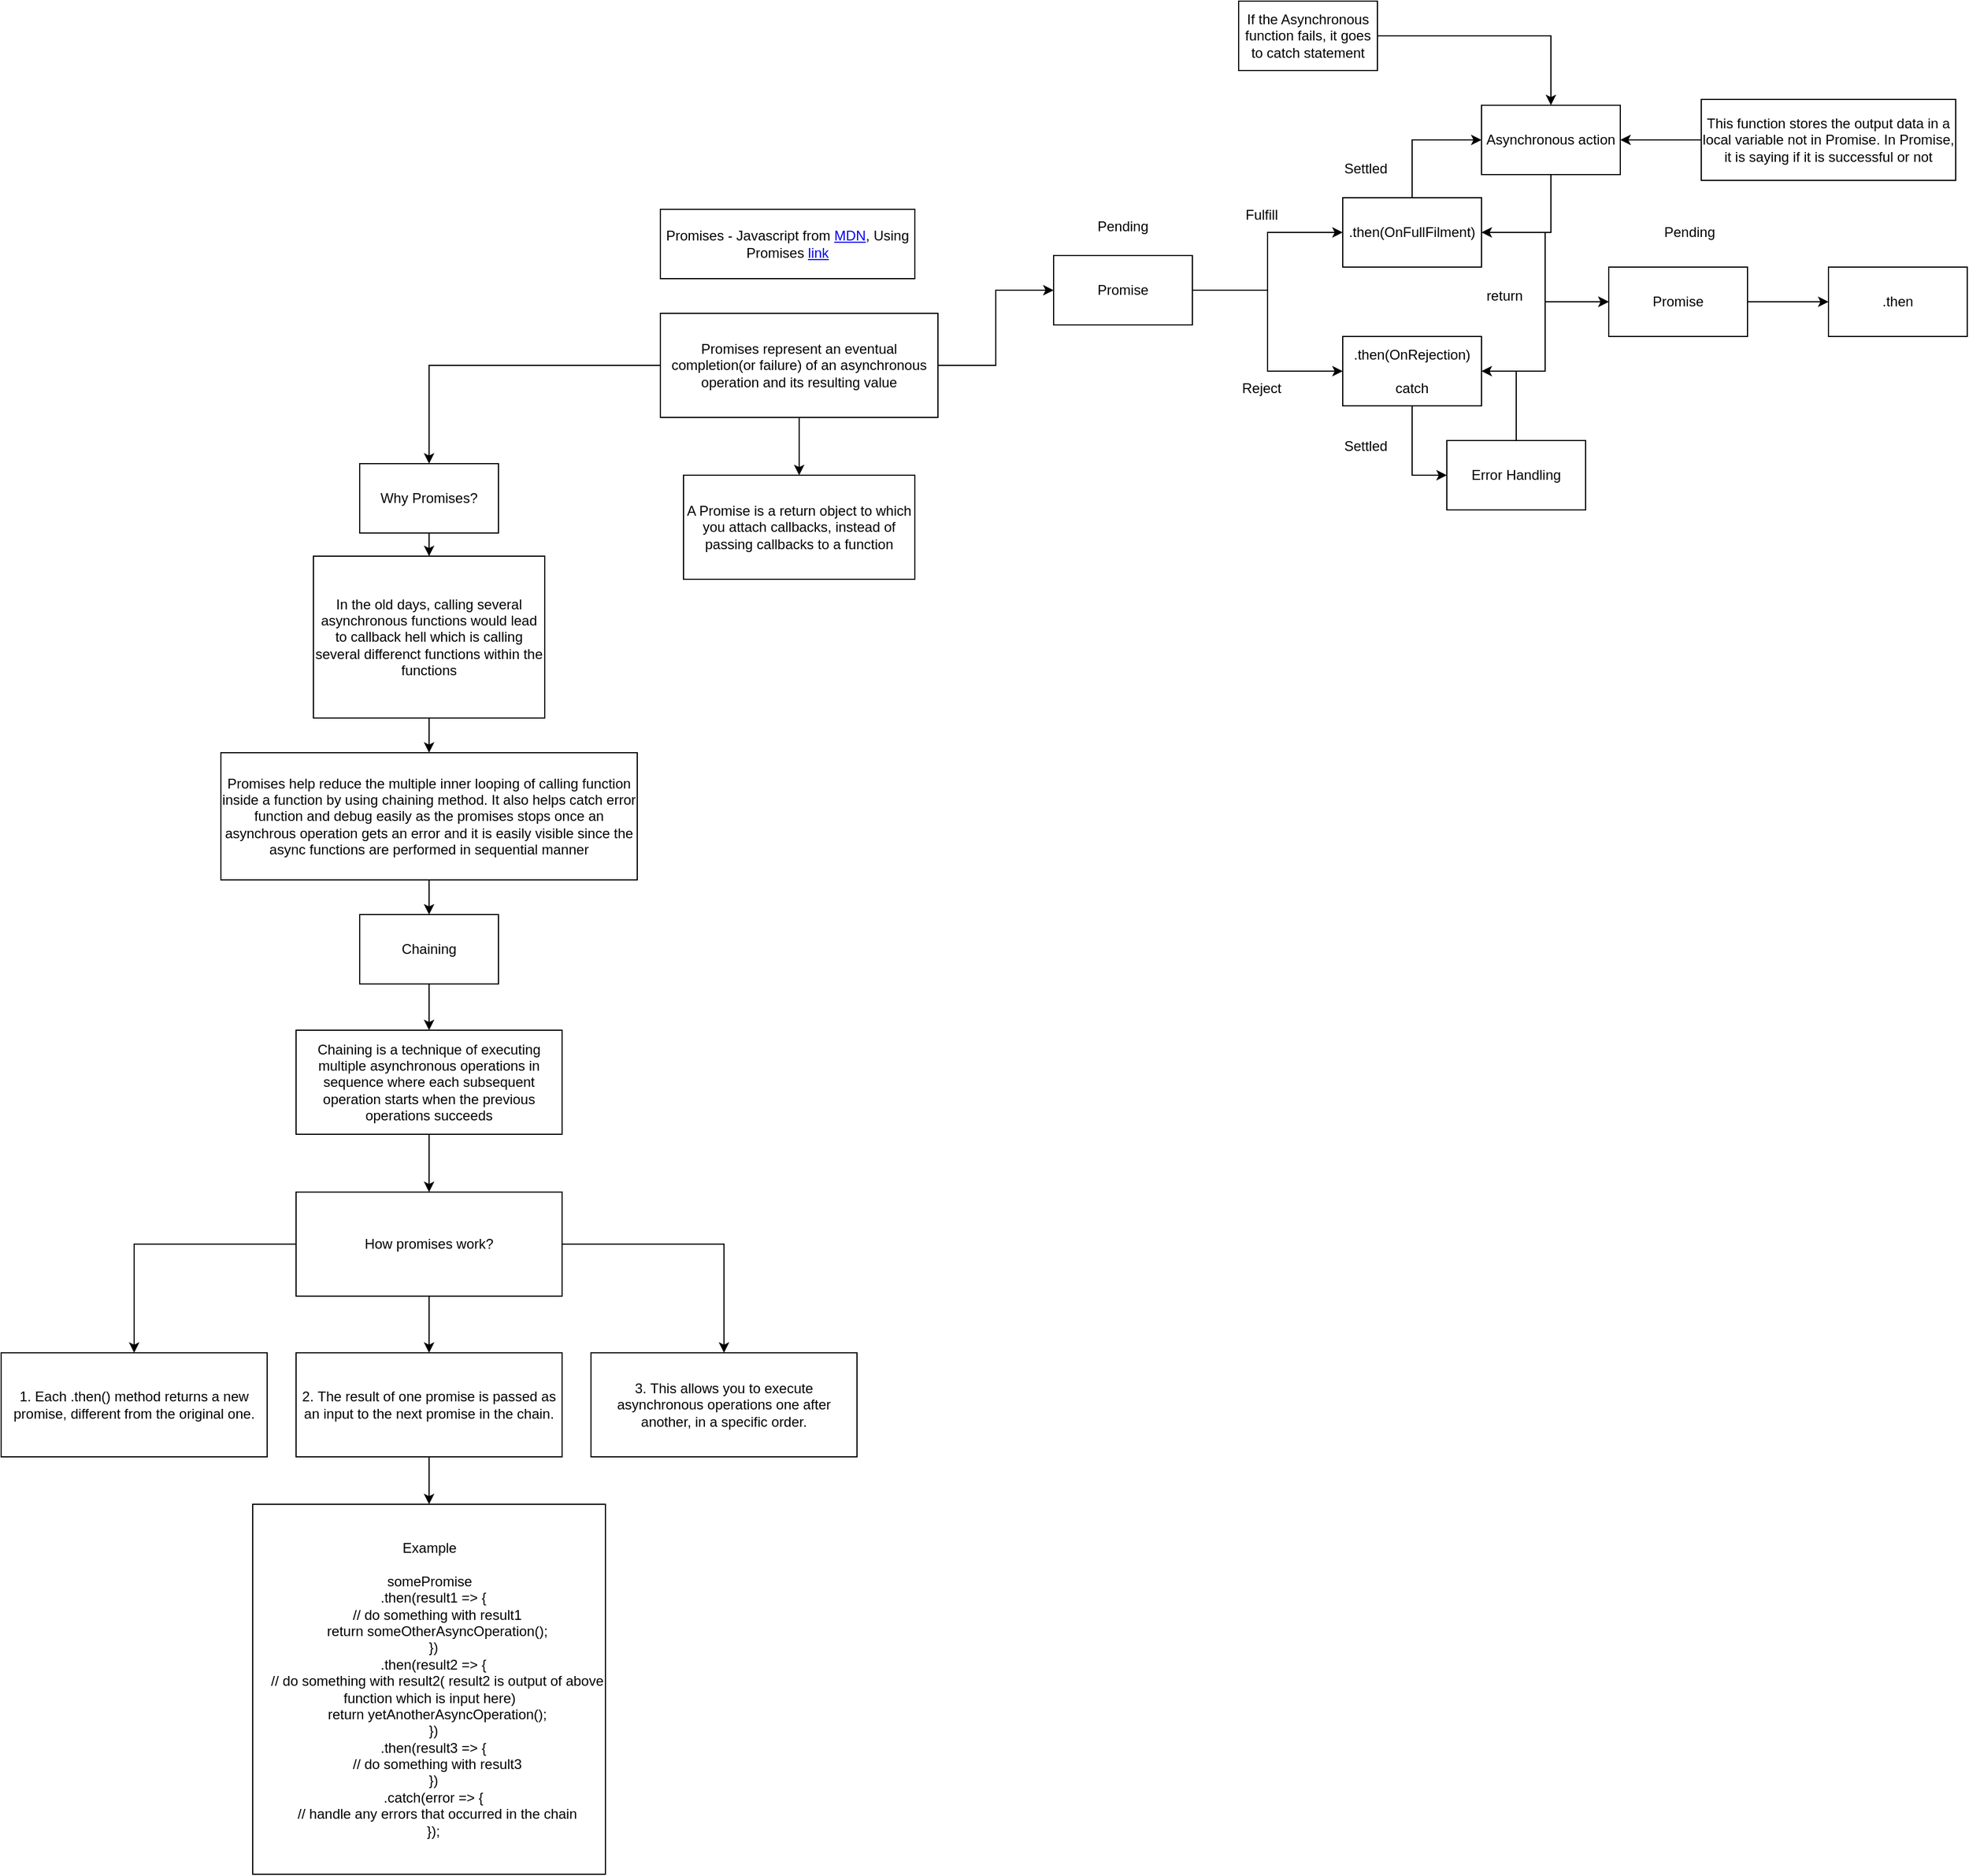<mxfile version="24.7.2" type="github">
  <diagram name="Page-1" id="ZCtTJZgCB-62pgYaLrDs">
    <mxGraphModel dx="1976" dy="1730" grid="1" gridSize="10" guides="1" tooltips="1" connect="1" arrows="1" fold="1" page="1" pageScale="1" pageWidth="827" pageHeight="1169" math="0" shadow="0">
      <root>
        <mxCell id="0" />
        <mxCell id="1" parent="0" />
        <mxCell id="sI7mcvTQRgKkUIXhdQUk-1" value="Promises - Javascript from &lt;a href=&quot;https://developer.mozilla.org/en-US/docs/Web/JavaScript/Reference/Global_Objects/Promise&quot;&gt;MDN&lt;/a&gt;, Using Promises &lt;a href=&quot;https://developer.mozilla.org/en-US/docs/Web/JavaScript/Guide/Using_promises&quot;&gt;link&lt;/a&gt;" style="rounded=0;whiteSpace=wrap;html=1;" vertex="1" parent="1">
          <mxGeometry x="120" y="90" width="220" height="60" as="geometry" />
        </mxCell>
        <mxCell id="sI7mcvTQRgKkUIXhdQUk-32" style="edgeStyle=orthogonalEdgeStyle;rounded=0;orthogonalLoop=1;jettySize=auto;html=1;entryX=0;entryY=0.5;entryDx=0;entryDy=0;" edge="1" parent="1" source="sI7mcvTQRgKkUIXhdQUk-2" target="sI7mcvTQRgKkUIXhdQUk-3">
          <mxGeometry relative="1" as="geometry" />
        </mxCell>
        <mxCell id="sI7mcvTQRgKkUIXhdQUk-34" style="edgeStyle=orthogonalEdgeStyle;rounded=0;orthogonalLoop=1;jettySize=auto;html=1;" edge="1" parent="1" source="sI7mcvTQRgKkUIXhdQUk-2" target="sI7mcvTQRgKkUIXhdQUk-33">
          <mxGeometry relative="1" as="geometry" />
        </mxCell>
        <mxCell id="sI7mcvTQRgKkUIXhdQUk-36" style="edgeStyle=orthogonalEdgeStyle;rounded=0;orthogonalLoop=1;jettySize=auto;html=1;entryX=0.5;entryY=0;entryDx=0;entryDy=0;" edge="1" parent="1" source="sI7mcvTQRgKkUIXhdQUk-2" target="sI7mcvTQRgKkUIXhdQUk-35">
          <mxGeometry relative="1" as="geometry" />
        </mxCell>
        <mxCell id="sI7mcvTQRgKkUIXhdQUk-2" value="Promises represent an eventual completion(or failure) of an asynchronous operation and its resulting value" style="rounded=0;whiteSpace=wrap;html=1;" vertex="1" parent="1">
          <mxGeometry x="120" y="180" width="240" height="90" as="geometry" />
        </mxCell>
        <mxCell id="sI7mcvTQRgKkUIXhdQUk-10" style="edgeStyle=orthogonalEdgeStyle;rounded=0;orthogonalLoop=1;jettySize=auto;html=1;entryX=0;entryY=0.5;entryDx=0;entryDy=0;" edge="1" parent="1" source="sI7mcvTQRgKkUIXhdQUk-3" target="sI7mcvTQRgKkUIXhdQUk-5">
          <mxGeometry relative="1" as="geometry" />
        </mxCell>
        <mxCell id="sI7mcvTQRgKkUIXhdQUk-11" style="edgeStyle=orthogonalEdgeStyle;rounded=0;orthogonalLoop=1;jettySize=auto;html=1;entryX=0;entryY=0.5;entryDx=0;entryDy=0;" edge="1" parent="1" source="sI7mcvTQRgKkUIXhdQUk-3" target="sI7mcvTQRgKkUIXhdQUk-4">
          <mxGeometry relative="1" as="geometry" />
        </mxCell>
        <mxCell id="sI7mcvTQRgKkUIXhdQUk-3" value="Promise" style="rounded=0;whiteSpace=wrap;html=1;" vertex="1" parent="1">
          <mxGeometry x="460" y="130" width="120" height="60" as="geometry" />
        </mxCell>
        <mxCell id="sI7mcvTQRgKkUIXhdQUk-12" style="edgeStyle=orthogonalEdgeStyle;rounded=0;orthogonalLoop=1;jettySize=auto;html=1;entryX=0;entryY=0.5;entryDx=0;entryDy=0;" edge="1" parent="1" source="sI7mcvTQRgKkUIXhdQUk-4" target="sI7mcvTQRgKkUIXhdQUk-6">
          <mxGeometry relative="1" as="geometry" />
        </mxCell>
        <mxCell id="sI7mcvTQRgKkUIXhdQUk-14" style="edgeStyle=orthogonalEdgeStyle;rounded=0;orthogonalLoop=1;jettySize=auto;html=1;" edge="1" parent="1" source="sI7mcvTQRgKkUIXhdQUk-4" target="sI7mcvTQRgKkUIXhdQUk-8">
          <mxGeometry relative="1" as="geometry" />
        </mxCell>
        <mxCell id="sI7mcvTQRgKkUIXhdQUk-4" value=".then(OnFullFilment)" style="rounded=0;whiteSpace=wrap;html=1;" vertex="1" parent="1">
          <mxGeometry x="710" y="80" width="120" height="60" as="geometry" />
        </mxCell>
        <mxCell id="sI7mcvTQRgKkUIXhdQUk-15" style="edgeStyle=orthogonalEdgeStyle;rounded=0;orthogonalLoop=1;jettySize=auto;html=1;entryX=0;entryY=0.5;entryDx=0;entryDy=0;" edge="1" parent="1" source="sI7mcvTQRgKkUIXhdQUk-5" target="sI7mcvTQRgKkUIXhdQUk-7">
          <mxGeometry relative="1" as="geometry" />
        </mxCell>
        <mxCell id="sI7mcvTQRgKkUIXhdQUk-18" style="edgeStyle=orthogonalEdgeStyle;rounded=0;orthogonalLoop=1;jettySize=auto;html=1;entryX=0;entryY=0.5;entryDx=0;entryDy=0;" edge="1" parent="1" source="sI7mcvTQRgKkUIXhdQUk-5" target="sI7mcvTQRgKkUIXhdQUk-8">
          <mxGeometry relative="1" as="geometry" />
        </mxCell>
        <mxCell id="sI7mcvTQRgKkUIXhdQUk-5" value=".then(OnRejection)&lt;br&gt;&lt;br&gt;catch" style="rounded=0;whiteSpace=wrap;html=1;" vertex="1" parent="1">
          <mxGeometry x="710" y="200" width="120" height="60" as="geometry" />
        </mxCell>
        <mxCell id="sI7mcvTQRgKkUIXhdQUk-13" style="edgeStyle=orthogonalEdgeStyle;rounded=0;orthogonalLoop=1;jettySize=auto;html=1;entryX=1;entryY=0.5;entryDx=0;entryDy=0;" edge="1" parent="1" source="sI7mcvTQRgKkUIXhdQUk-6" target="sI7mcvTQRgKkUIXhdQUk-4">
          <mxGeometry relative="1" as="geometry" />
        </mxCell>
        <mxCell id="sI7mcvTQRgKkUIXhdQUk-6" value="Asynchronous action" style="rounded=0;whiteSpace=wrap;html=1;" vertex="1" parent="1">
          <mxGeometry x="830" width="120" height="60" as="geometry" />
        </mxCell>
        <mxCell id="sI7mcvTQRgKkUIXhdQUk-16" style="edgeStyle=orthogonalEdgeStyle;rounded=0;orthogonalLoop=1;jettySize=auto;html=1;entryX=1;entryY=0.5;entryDx=0;entryDy=0;" edge="1" parent="1" source="sI7mcvTQRgKkUIXhdQUk-7" target="sI7mcvTQRgKkUIXhdQUk-5">
          <mxGeometry relative="1" as="geometry" />
        </mxCell>
        <mxCell id="sI7mcvTQRgKkUIXhdQUk-7" value="Error Handling" style="rounded=0;whiteSpace=wrap;html=1;" vertex="1" parent="1">
          <mxGeometry x="800" y="290" width="120" height="60" as="geometry" />
        </mxCell>
        <mxCell id="sI7mcvTQRgKkUIXhdQUk-19" style="edgeStyle=orthogonalEdgeStyle;rounded=0;orthogonalLoop=1;jettySize=auto;html=1;entryX=0;entryY=0.5;entryDx=0;entryDy=0;" edge="1" parent="1" source="sI7mcvTQRgKkUIXhdQUk-8" target="sI7mcvTQRgKkUIXhdQUk-9">
          <mxGeometry relative="1" as="geometry" />
        </mxCell>
        <mxCell id="sI7mcvTQRgKkUIXhdQUk-8" value="Promise" style="rounded=0;whiteSpace=wrap;html=1;" vertex="1" parent="1">
          <mxGeometry x="940" y="140" width="120" height="60" as="geometry" />
        </mxCell>
        <mxCell id="sI7mcvTQRgKkUIXhdQUk-9" value=".then" style="rounded=0;whiteSpace=wrap;html=1;" vertex="1" parent="1">
          <mxGeometry x="1130" y="140" width="120" height="60" as="geometry" />
        </mxCell>
        <mxCell id="sI7mcvTQRgKkUIXhdQUk-20" value="Fulfill" style="text;html=1;align=center;verticalAlign=middle;whiteSpace=wrap;rounded=0;" vertex="1" parent="1">
          <mxGeometry x="610" y="80" width="60" height="30" as="geometry" />
        </mxCell>
        <mxCell id="sI7mcvTQRgKkUIXhdQUk-21" value="Reject" style="text;html=1;align=center;verticalAlign=middle;whiteSpace=wrap;rounded=0;" vertex="1" parent="1">
          <mxGeometry x="610" y="230" width="60" height="30" as="geometry" />
        </mxCell>
        <mxCell id="sI7mcvTQRgKkUIXhdQUk-22" value="Pending" style="text;html=1;align=center;verticalAlign=middle;whiteSpace=wrap;rounded=0;" vertex="1" parent="1">
          <mxGeometry x="490" y="90" width="60" height="30" as="geometry" />
        </mxCell>
        <mxCell id="sI7mcvTQRgKkUIXhdQUk-23" value="Settled" style="text;html=1;align=center;verticalAlign=middle;whiteSpace=wrap;rounded=0;" vertex="1" parent="1">
          <mxGeometry x="700" y="40" width="60" height="30" as="geometry" />
        </mxCell>
        <mxCell id="sI7mcvTQRgKkUIXhdQUk-24" value="Settled" style="text;html=1;align=center;verticalAlign=middle;whiteSpace=wrap;rounded=0;" vertex="1" parent="1">
          <mxGeometry x="700" y="280" width="60" height="30" as="geometry" />
        </mxCell>
        <mxCell id="sI7mcvTQRgKkUIXhdQUk-25" value="return" style="text;html=1;align=center;verticalAlign=middle;whiteSpace=wrap;rounded=0;" vertex="1" parent="1">
          <mxGeometry x="820" y="150" width="60" height="30" as="geometry" />
        </mxCell>
        <mxCell id="sI7mcvTQRgKkUIXhdQUk-26" value="Pending" style="text;html=1;align=center;verticalAlign=middle;whiteSpace=wrap;rounded=0;" vertex="1" parent="1">
          <mxGeometry x="980" y="95" width="60" height="30" as="geometry" />
        </mxCell>
        <mxCell id="sI7mcvTQRgKkUIXhdQUk-29" style="edgeStyle=orthogonalEdgeStyle;rounded=0;orthogonalLoop=1;jettySize=auto;html=1;entryX=1;entryY=0.5;entryDx=0;entryDy=0;" edge="1" parent="1" source="sI7mcvTQRgKkUIXhdQUk-27" target="sI7mcvTQRgKkUIXhdQUk-6">
          <mxGeometry relative="1" as="geometry" />
        </mxCell>
        <mxCell id="sI7mcvTQRgKkUIXhdQUk-27" value="This function stores the output data in a local variable not in Promise. In Promise, it is saying if it is successful or not" style="rounded=0;whiteSpace=wrap;html=1;" vertex="1" parent="1">
          <mxGeometry x="1020" y="-5" width="220" height="70" as="geometry" />
        </mxCell>
        <mxCell id="sI7mcvTQRgKkUIXhdQUk-31" style="edgeStyle=orthogonalEdgeStyle;rounded=0;orthogonalLoop=1;jettySize=auto;html=1;" edge="1" parent="1" source="sI7mcvTQRgKkUIXhdQUk-30" target="sI7mcvTQRgKkUIXhdQUk-6">
          <mxGeometry relative="1" as="geometry" />
        </mxCell>
        <mxCell id="sI7mcvTQRgKkUIXhdQUk-30" value="If the Asynchronous function fails, it goes to catch statement" style="rounded=0;whiteSpace=wrap;html=1;" vertex="1" parent="1">
          <mxGeometry x="620" y="-90" width="120" height="60" as="geometry" />
        </mxCell>
        <mxCell id="sI7mcvTQRgKkUIXhdQUk-33" value="A Promise is a return object to which you attach callbacks, instead of passing callbacks to a function" style="rounded=0;whiteSpace=wrap;html=1;" vertex="1" parent="1">
          <mxGeometry x="140" y="320" width="200" height="90" as="geometry" />
        </mxCell>
        <mxCell id="sI7mcvTQRgKkUIXhdQUk-38" style="edgeStyle=orthogonalEdgeStyle;rounded=0;orthogonalLoop=1;jettySize=auto;html=1;" edge="1" parent="1" source="sI7mcvTQRgKkUIXhdQUk-35" target="sI7mcvTQRgKkUIXhdQUk-37">
          <mxGeometry relative="1" as="geometry" />
        </mxCell>
        <mxCell id="sI7mcvTQRgKkUIXhdQUk-35" value="Why Promises?" style="rounded=0;whiteSpace=wrap;html=1;" vertex="1" parent="1">
          <mxGeometry x="-140" y="310" width="120" height="60" as="geometry" />
        </mxCell>
        <mxCell id="sI7mcvTQRgKkUIXhdQUk-51" style="edgeStyle=orthogonalEdgeStyle;rounded=0;orthogonalLoop=1;jettySize=auto;html=1;" edge="1" parent="1" source="sI7mcvTQRgKkUIXhdQUk-37" target="sI7mcvTQRgKkUIXhdQUk-39">
          <mxGeometry relative="1" as="geometry" />
        </mxCell>
        <mxCell id="sI7mcvTQRgKkUIXhdQUk-37" value="In the old days, calling several asynchronous functions would lead to callback hell which is calling several differenct functions within the functions" style="rounded=0;whiteSpace=wrap;html=1;" vertex="1" parent="1">
          <mxGeometry x="-180" y="390" width="200" height="140" as="geometry" />
        </mxCell>
        <mxCell id="sI7mcvTQRgKkUIXhdQUk-52" style="edgeStyle=orthogonalEdgeStyle;rounded=0;orthogonalLoop=1;jettySize=auto;html=1;" edge="1" parent="1" source="sI7mcvTQRgKkUIXhdQUk-39" target="sI7mcvTQRgKkUIXhdQUk-40">
          <mxGeometry relative="1" as="geometry" />
        </mxCell>
        <mxCell id="sI7mcvTQRgKkUIXhdQUk-39" value="Promises help reduce the multiple inner looping of calling function inside a function by using chaining method. It also helps catch error function and debug easily as the promises stops once an asynchrous operation gets an error and it is easily visible since the async functions are performed in sequential manner" style="rounded=0;whiteSpace=wrap;html=1;" vertex="1" parent="1">
          <mxGeometry x="-260" y="560" width="360" height="110" as="geometry" />
        </mxCell>
        <mxCell id="sI7mcvTQRgKkUIXhdQUk-53" style="edgeStyle=orthogonalEdgeStyle;rounded=0;orthogonalLoop=1;jettySize=auto;html=1;entryX=0.5;entryY=0;entryDx=0;entryDy=0;" edge="1" parent="1" source="sI7mcvTQRgKkUIXhdQUk-40" target="sI7mcvTQRgKkUIXhdQUk-41">
          <mxGeometry relative="1" as="geometry" />
        </mxCell>
        <mxCell id="sI7mcvTQRgKkUIXhdQUk-40" value="Chaining" style="rounded=0;whiteSpace=wrap;html=1;" vertex="1" parent="1">
          <mxGeometry x="-140" y="700" width="120" height="60" as="geometry" />
        </mxCell>
        <mxCell id="sI7mcvTQRgKkUIXhdQUk-54" style="edgeStyle=orthogonalEdgeStyle;rounded=0;orthogonalLoop=1;jettySize=auto;html=1;entryX=0.5;entryY=0;entryDx=0;entryDy=0;" edge="1" parent="1" source="sI7mcvTQRgKkUIXhdQUk-41" target="sI7mcvTQRgKkUIXhdQUk-42">
          <mxGeometry relative="1" as="geometry" />
        </mxCell>
        <mxCell id="sI7mcvTQRgKkUIXhdQUk-41" value="Chaining is a technique of executing multiple asynchronous operations in sequence where each subsequent operation starts when the previous operations succeeds" style="rounded=0;whiteSpace=wrap;html=1;" vertex="1" parent="1">
          <mxGeometry x="-195" y="800" width="230" height="90" as="geometry" />
        </mxCell>
        <mxCell id="sI7mcvTQRgKkUIXhdQUk-46" style="edgeStyle=orthogonalEdgeStyle;rounded=0;orthogonalLoop=1;jettySize=auto;html=1;entryX=0.5;entryY=0;entryDx=0;entryDy=0;" edge="1" parent="1" source="sI7mcvTQRgKkUIXhdQUk-42" target="sI7mcvTQRgKkUIXhdQUk-43">
          <mxGeometry relative="1" as="geometry" />
        </mxCell>
        <mxCell id="sI7mcvTQRgKkUIXhdQUk-47" style="edgeStyle=orthogonalEdgeStyle;rounded=0;orthogonalLoop=1;jettySize=auto;html=1;" edge="1" parent="1" source="sI7mcvTQRgKkUIXhdQUk-42" target="sI7mcvTQRgKkUIXhdQUk-44">
          <mxGeometry relative="1" as="geometry" />
        </mxCell>
        <mxCell id="sI7mcvTQRgKkUIXhdQUk-48" style="edgeStyle=orthogonalEdgeStyle;rounded=0;orthogonalLoop=1;jettySize=auto;html=1;" edge="1" parent="1" source="sI7mcvTQRgKkUIXhdQUk-42" target="sI7mcvTQRgKkUIXhdQUk-45">
          <mxGeometry relative="1" as="geometry" />
        </mxCell>
        <mxCell id="sI7mcvTQRgKkUIXhdQUk-42" value="How promises work?" style="rounded=0;whiteSpace=wrap;html=1;" vertex="1" parent="1">
          <mxGeometry x="-195" y="940" width="230" height="90" as="geometry" />
        </mxCell>
        <mxCell id="sI7mcvTQRgKkUIXhdQUk-43" value="1.&amp;nbsp;Each .then() method returns a new promise, different from the original one." style="rounded=0;whiteSpace=wrap;html=1;" vertex="1" parent="1">
          <mxGeometry x="-450" y="1079" width="230" height="90" as="geometry" />
        </mxCell>
        <mxCell id="sI7mcvTQRgKkUIXhdQUk-50" style="edgeStyle=orthogonalEdgeStyle;rounded=0;orthogonalLoop=1;jettySize=auto;html=1;" edge="1" parent="1" source="sI7mcvTQRgKkUIXhdQUk-44" target="sI7mcvTQRgKkUIXhdQUk-49">
          <mxGeometry relative="1" as="geometry" />
        </mxCell>
        <mxCell id="sI7mcvTQRgKkUIXhdQUk-44" value="2.&amp;nbsp;The result of one promise is passed as an input to the next promise in the chain." style="rounded=0;whiteSpace=wrap;html=1;" vertex="1" parent="1">
          <mxGeometry x="-195" y="1079" width="230" height="90" as="geometry" />
        </mxCell>
        <mxCell id="sI7mcvTQRgKkUIXhdQUk-45" value="3.&amp;nbsp;This allows you to execute asynchronous operations one after another, in a specific order." style="rounded=0;whiteSpace=wrap;html=1;" vertex="1" parent="1">
          <mxGeometry x="60" y="1079" width="230" height="90" as="geometry" />
        </mxCell>
        <mxCell id="sI7mcvTQRgKkUIXhdQUk-49" value="&lt;div&gt;Example&lt;br&gt;&lt;br&gt;somePromise&lt;/div&gt;&lt;div&gt;&amp;nbsp; .then(result1 =&amp;gt; {&lt;/div&gt;&lt;div&gt;&amp;nbsp; &amp;nbsp; // do something with result1&lt;/div&gt;&lt;div&gt;&amp;nbsp; &amp;nbsp; return someOtherAsyncOperation();&lt;/div&gt;&lt;div&gt;&amp;nbsp; })&lt;/div&gt;&lt;div&gt;&amp;nbsp; .then(result2 =&amp;gt; {&lt;/div&gt;&lt;div&gt;&amp;nbsp; &amp;nbsp; // do something with result2( result2 is output of above function which is input here)&lt;/div&gt;&lt;div&gt;&amp;nbsp; &amp;nbsp; return yetAnotherAsyncOperation();&lt;/div&gt;&lt;div&gt;&amp;nbsp; })&lt;/div&gt;&lt;div&gt;&amp;nbsp; .then(result3 =&amp;gt; {&lt;/div&gt;&lt;div&gt;&amp;nbsp; &amp;nbsp; // do something with result3&lt;/div&gt;&lt;div&gt;&amp;nbsp; })&lt;/div&gt;&lt;div&gt;&amp;nbsp; .catch(error =&amp;gt; {&lt;/div&gt;&lt;div&gt;&amp;nbsp; &amp;nbsp; // handle any errors that occurred in the chain&lt;/div&gt;&lt;div&gt;&amp;nbsp; });&lt;/div&gt;" style="rounded=0;whiteSpace=wrap;html=1;" vertex="1" parent="1">
          <mxGeometry x="-232.5" y="1210" width="305" height="320" as="geometry" />
        </mxCell>
      </root>
    </mxGraphModel>
  </diagram>
</mxfile>
